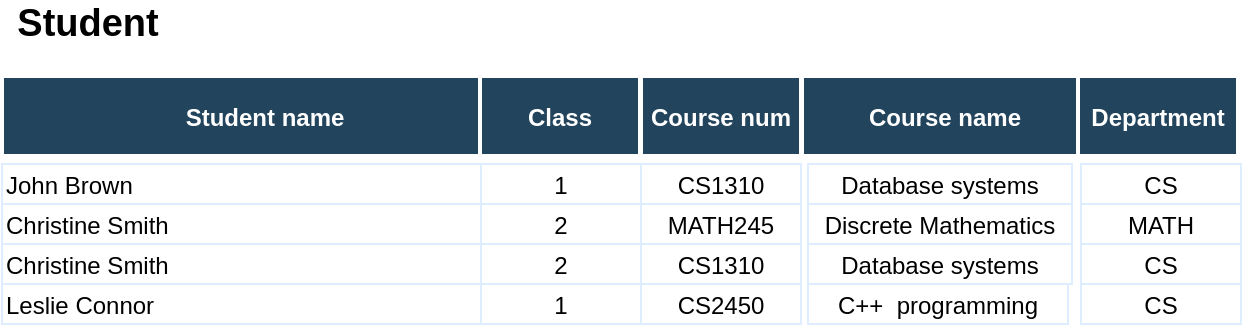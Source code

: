 <mxfile version="12.2.2" type="device" pages="1"><diagram name="Page-1" id="8378b5f6-a2b2-b727-a746-972ab9d02e00"><mxGraphModel dx="932" dy="612" grid="1" gridSize="10" guides="1" tooltips="1" connect="0" arrows="1" fold="1" page="1" pageScale="1.5" pageWidth="1169" pageHeight="827" background="#ffffff" math="0" shadow="0"><root><mxCell id="0"/><mxCell id="1" parent="0"/><mxCell id="75" value="John Brown" style="align=left;strokeColor=#DEEDFF" parent="1" vertex="1"><mxGeometry x="127" y="420" width="263" height="20" as="geometry"/></mxCell><mxCell id="76" value="CS1310" style="strokeColor=#DEEDFF" parent="1" vertex="1"><mxGeometry x="446.5" y="420.0" width="80.0" height="20" as="geometry"/></mxCell><mxCell id="77" value="Database systems" style="strokeColor=#DEEDFF" parent="1" vertex="1"><mxGeometry x="530" y="420" width="132" height="20" as="geometry"/></mxCell><mxCell id="78" value="CS" style="strokeColor=#DEEDFF" parent="1" vertex="1"><mxGeometry x="666.5" y="420" width="80.0" height="20" as="geometry"/></mxCell><mxCell id="80" value="Christine Smith" style="align=left;strokeColor=#DEEDFF" parent="1" vertex="1"><mxGeometry x="127" y="440" width="263" height="20" as="geometry"/></mxCell><mxCell id="81" value="MATH245" style="strokeColor=#DEEDFF" parent="1" vertex="1"><mxGeometry x="446.5" y="440.0" width="80.0" height="20" as="geometry"/></mxCell><mxCell id="82" value="Discrete Mathematics" style="strokeColor=#DEEDFF" parent="1" vertex="1"><mxGeometry x="530" y="440" width="132" height="20" as="geometry"/></mxCell><mxCell id="83" value="MATH" style="strokeColor=#DEEDFF" parent="1" vertex="1"><mxGeometry x="666.5" y="440.0" width="80.0" height="20" as="geometry"/></mxCell><mxCell id="85" value="Christine Smith" style="align=left;strokeColor=#DEEDFF" parent="1" vertex="1"><mxGeometry x="127" y="460" width="263" height="20" as="geometry"/></mxCell><mxCell id="86" value="CS1310" style="strokeColor=#DEEDFF" parent="1" vertex="1"><mxGeometry x="446.5" y="460.0" width="80.0" height="20" as="geometry"/></mxCell><mxCell id="87" value="Database systems" style="strokeColor=#DEEDFF" parent="1" vertex="1"><mxGeometry x="530" y="460" width="132" height="20" as="geometry"/></mxCell><mxCell id="88" value="CS" style="strokeColor=#DEEDFF" parent="1" vertex="1"><mxGeometry x="666.5" y="460.0" width="80.0" height="20" as="geometry"/></mxCell><mxCell id="90" value="Leslie Connor" style="align=left;strokeColor=#DEEDFF" parent="1" vertex="1"><mxGeometry x="127" y="480" width="264" height="20" as="geometry"/></mxCell><mxCell id="91" value="CS2450" style="strokeColor=#DEEDFF" parent="1" vertex="1"><mxGeometry x="446.5" y="480.0" width="80.0" height="20" as="geometry"/></mxCell><mxCell id="92" value="C++  programming" style="strokeColor=#DEEDFF" parent="1" vertex="1"><mxGeometry x="530" y="480" width="130" height="20" as="geometry"/></mxCell><mxCell id="93" value="CS" style="strokeColor=#DEEDFF" parent="1" vertex="1"><mxGeometry x="666.5" y="480.0" width="80.0" height="20" as="geometry"/></mxCell><mxCell id="2" value="Student name" style="fillColor=#23445D;strokeColor=#FFFFFF;strokeWidth=2;fontColor=#FFFFFF;fontStyle=1" parent="1" vertex="1"><mxGeometry x="127" y="376" width="263" height="40" as="geometry"/></mxCell><mxCell id="12" value="Course num" style="fillColor=#23445D;strokeColor=#FFFFFF;strokeWidth=2;fontColor=#FFFFFF;fontStyle=1" parent="1" vertex="1"><mxGeometry x="446.5" y="376.0" width="80.0" height="40.0" as="geometry"/></mxCell><mxCell id="13" value="Course name" style="fillColor=#23445D;strokeColor=#FFFFFF;strokeWidth=2;fontColor=#FFFFFF;fontStyle=1" parent="1" vertex="1"><mxGeometry x="527" y="376" width="143" height="40" as="geometry"/></mxCell><mxCell id="14" value="Department" style="fillColor=#23445D;strokeColor=#FFFFFF;strokeWidth=2;fontColor=#FFFFFF;fontStyle=1" parent="1" vertex="1"><mxGeometry x="665" y="376.0" width="80.0" height="40.0" as="geometry"/></mxCell><mxCell id="1an4PyrDZiuNtEHsmYrM-282" value="1" style="strokeColor=#DEEDFF" parent="1" vertex="1"><mxGeometry x="366.5" y="420" width="80.0" height="20" as="geometry"/></mxCell><mxCell id="1an4PyrDZiuNtEHsmYrM-283" value="2" style="strokeColor=#DEEDFF" parent="1" vertex="1"><mxGeometry x="366.5" y="440.0" width="80.0" height="20" as="geometry"/></mxCell><mxCell id="1an4PyrDZiuNtEHsmYrM-284" value="2" style="strokeColor=#DEEDFF" parent="1" vertex="1"><mxGeometry x="366.5" y="460.0" width="80.0" height="20" as="geometry"/></mxCell><mxCell id="1an4PyrDZiuNtEHsmYrM-285" value="1" style="strokeColor=#DEEDFF" parent="1" vertex="1"><mxGeometry x="366.5" y="480.0" width="80.0" height="20" as="geometry"/></mxCell><mxCell id="1an4PyrDZiuNtEHsmYrM-306" value="Class" style="fillColor=#23445D;strokeColor=#FFFFFF;strokeWidth=2;fontColor=#FFFFFF;fontStyle=1" parent="1" vertex="1"><mxGeometry x="366" y="376.0" width="80.0" height="40.0" as="geometry"/></mxCell><mxCell id="YJMqp7q1rqoraUsKvzo1-93" value="Student" style="text;html=1;strokeColor=none;fillColor=none;align=center;verticalAlign=middle;whiteSpace=wrap;rounded=0;fontSize=19;fontStyle=1" vertex="1" parent="1"><mxGeometry x="150" y="340" width="40" height="20" as="geometry"/></mxCell></root></mxGraphModel></diagram></mxfile>